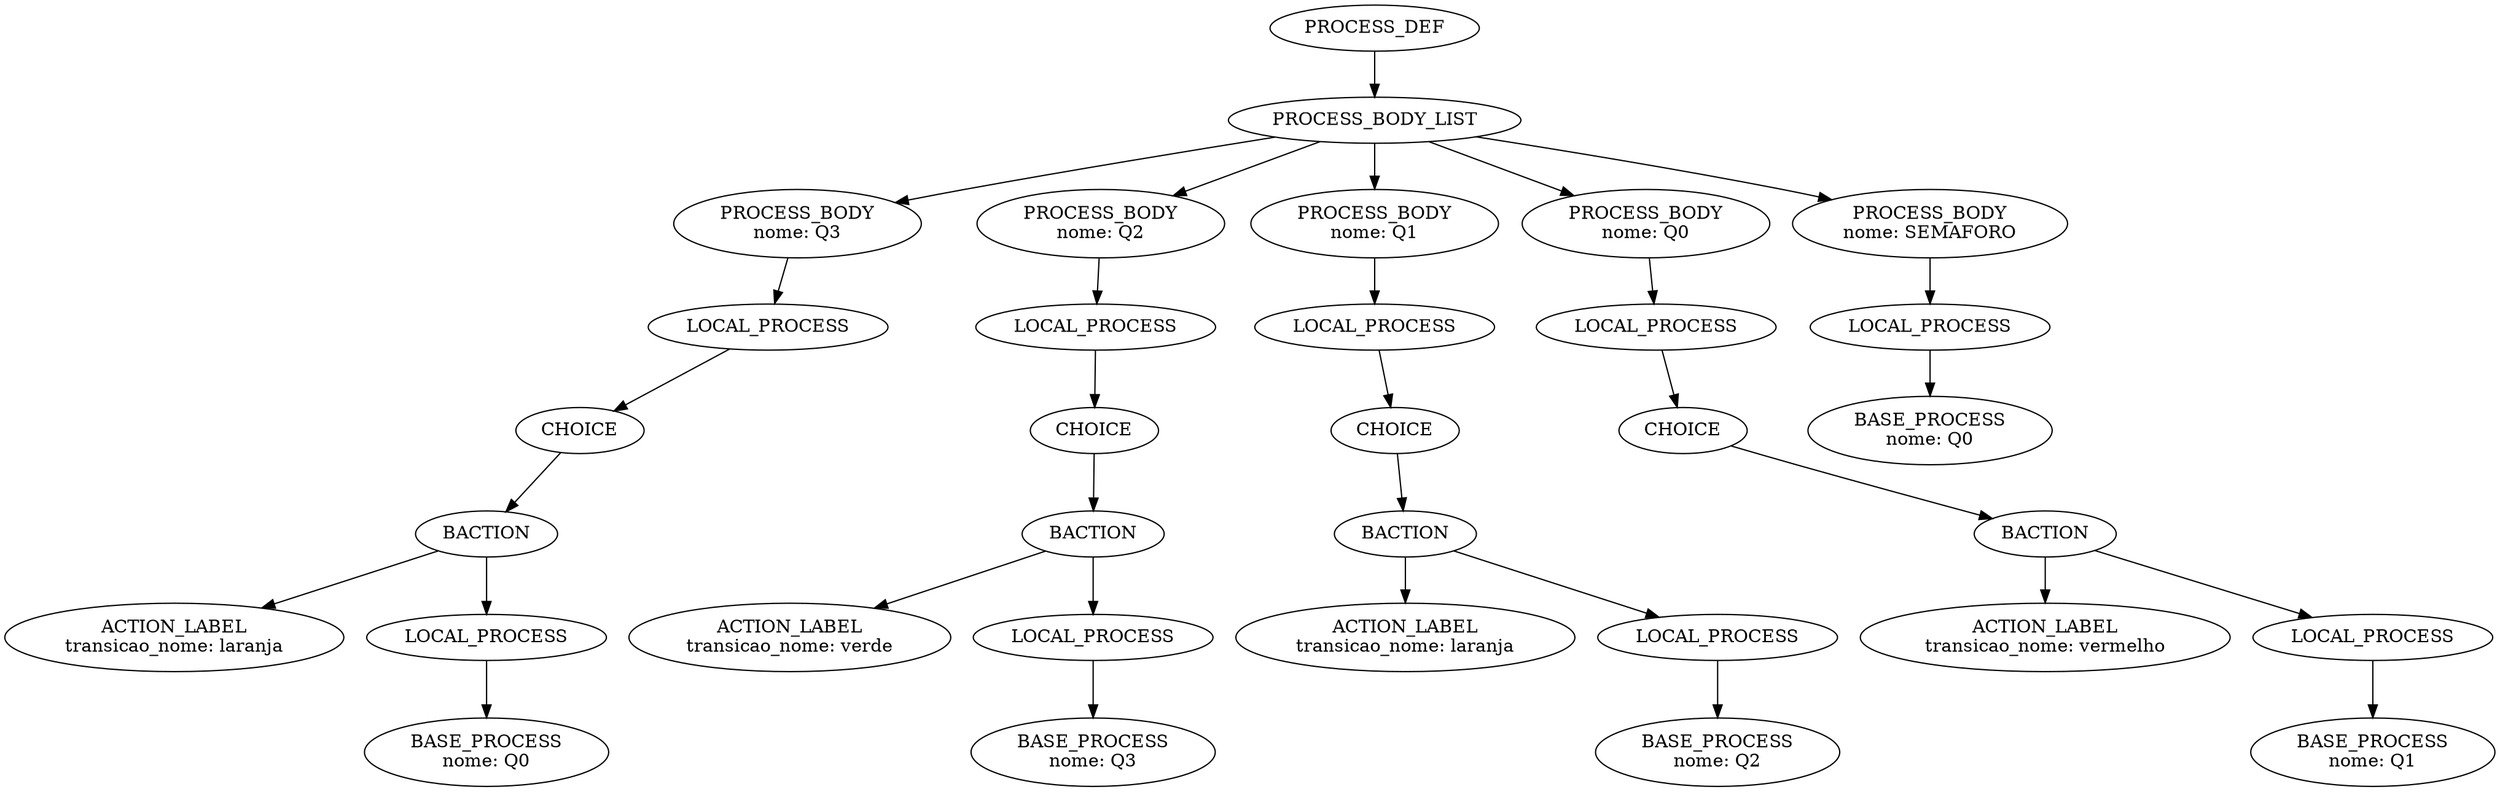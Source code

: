 digraph minijava {N1798317987 [label="ACTION_LABEL\ntransicao_nome: laranja\n"]N833333573 [label="BASE_PROCESS\nnome: Q0\n"]N2096499324 [label="LOCAL_PROCESS\n"]N2096499324->N833333573
N2099942139 [label="BACTION\n"]N2099942139->N1798317987
N2099942139->N2096499324
N413797243 [label="CHOICE\n"]N413797243->N2099942139
N1138214115 [label="LOCAL_PROCESS\n"]N1138214115->N413797243
N180303329 [label="PROCESS_BODY\nnome: Q3\n"]N180303329->N1138214115
N196515374 [label="ACTION_LABEL\ntransicao_nome: verde\n"]N1357396667 [label="BASE_PROCESS\nnome: Q3\n"]N1047000188 [label="LOCAL_PROCESS\n"]N1047000188->N1357396667
N451156198 [label="BACTION\n"]N451156198->N196515374
N451156198->N1047000188
N841814366 [label="CHOICE\n"]N841814366->N451156198
N751782926 [label="LOCAL_PROCESS\n"]N751782926->N841814366
N1569341981 [label="PROCESS_BODY\nnome: Q2\n"]N1569341981->N751782926
N45000138 [label="ACTION_LABEL\ntransicao_nome: laranja\n"]N1328556316 [label="BASE_PROCESS\nnome: Q2\n"]N1658525153 [label="LOCAL_PROCESS\n"]N1658525153->N1328556316
N494508411 [label="BACTION\n"]N494508411->N45000138
N494508411->N1658525153
N1290920665 [label="CHOICE\n"]N1290920665->N494508411
N476331014 [label="LOCAL_PROCESS\n"]N476331014->N1290920665
N2023799929 [label="PROCESS_BODY\nnome: Q1\n"]N2023799929->N476331014
N654889919 [label="ACTION_LABEL\ntransicao_nome: vermelho\n"]N907348994 [label="BASE_PROCESS\nnome: Q1\n"]N533164811 [label="LOCAL_PROCESS\n"]N533164811->N907348994
N1599203193 [label="BACTION\n"]N1599203193->N654889919
N1599203193->N533164811
N1715214507 [label="CHOICE\n"]N1715214507->N1599203193
N1937225468 [label="LOCAL_PROCESS\n"]N1937225468->N1715214507
N948868509 [label="PROCESS_BODY\nnome: Q0\n"]N948868509->N1937225468
N1959716333 [label="BASE_PROCESS\nnome: Q0\n"]N995714692 [label="LOCAL_PROCESS\n"]N995714692->N1959716333
N1784251020 [label="PROCESS_BODY\nnome: SEMAFORO\n"]N1784251020->N995714692
N445246432 [label="PROCESS_BODY_LIST\n"]N445246432->N180303329
N445246432->N1569341981
N445246432->N2023799929
N445246432->N948868509
N445246432->N1784251020
N1423756476 [label="PROCESS_DEF\n"]N1423756476->N445246432
}